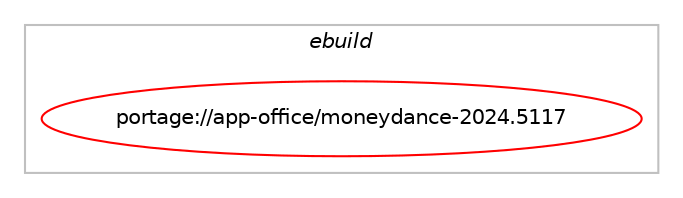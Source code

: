 digraph prolog {

# *************
# Graph options
# *************

newrank=true;
concentrate=true;
compound=true;
graph [rankdir=LR,fontname=Helvetica,fontsize=10,ranksep=1.5];#, ranksep=2.5, nodesep=0.2];
edge  [arrowhead=vee];
node  [fontname=Helvetica,fontsize=10];

# **********
# The ebuild
# **********

subgraph cluster_leftcol {
color=gray;
label=<<i>ebuild</i>>;
id [label="portage://app-office/moneydance-2024.5117", color=red, width=4, href="../app-office/moneydance-2024.5117.svg"];
}

# ****************
# The dependencies
# ****************

subgraph cluster_midcol {
color=gray;
label=<<i>dependencies</i>>;
subgraph cluster_compile {
fillcolor="#eeeeee";
style=filled;
label=<<i>compile</i>>;
# *** BEGIN UNKNOWN DEPENDENCY TYPE (TODO) ***
# id -> equal(any_of_group([package_dependency(portage://app-office/moneydance-2024.5117,install,no,dev-java,openjdk-bin,none,[,,],[slot(17)],[]),package_dependency(portage://app-office/moneydance-2024.5117,install,no,dev-java,openjdk,none,[,,],[slot(17)],[])]))
# *** END UNKNOWN DEPENDENCY TYPE (TODO) ***

# *** BEGIN UNKNOWN DEPENDENCY TYPE (TODO) ***
# id -> equal(package_dependency(portage://app-office/moneydance-2024.5117,install,no,dev-java,java-config,greaterequal,[2.2.0,,-r3,2.2.0-r3],[],[]))
# *** END UNKNOWN DEPENDENCY TYPE (TODO) ***

}
subgraph cluster_compileandrun {
fillcolor="#eeeeee";
style=filled;
label=<<i>compile and run</i>>;
}
subgraph cluster_run {
fillcolor="#eeeeee";
style=filled;
label=<<i>run</i>>;
# *** BEGIN UNKNOWN DEPENDENCY TYPE (TODO) ***
# id -> equal(any_of_group([package_dependency(portage://app-office/moneydance-2024.5117,run,no,dev-java,openjdk-bin,none,[,,],[slot(17)],[]),package_dependency(portage://app-office/moneydance-2024.5117,run,no,dev-java,openjdk,none,[,,],[slot(17)],[])]))
# *** END UNKNOWN DEPENDENCY TYPE (TODO) ***

# *** BEGIN UNKNOWN DEPENDENCY TYPE (TODO) ***
# id -> equal(package_dependency(portage://app-office/moneydance-2024.5117,run,no,dev-java,java-config,greaterequal,[2.2.0,,-r3,2.2.0-r3],[],[]))
# *** END UNKNOWN DEPENDENCY TYPE (TODO) ***

}
}

# **************
# The candidates
# **************

subgraph cluster_choices {
rank=same;
color=gray;
label=<<i>candidates</i>>;

}

}
